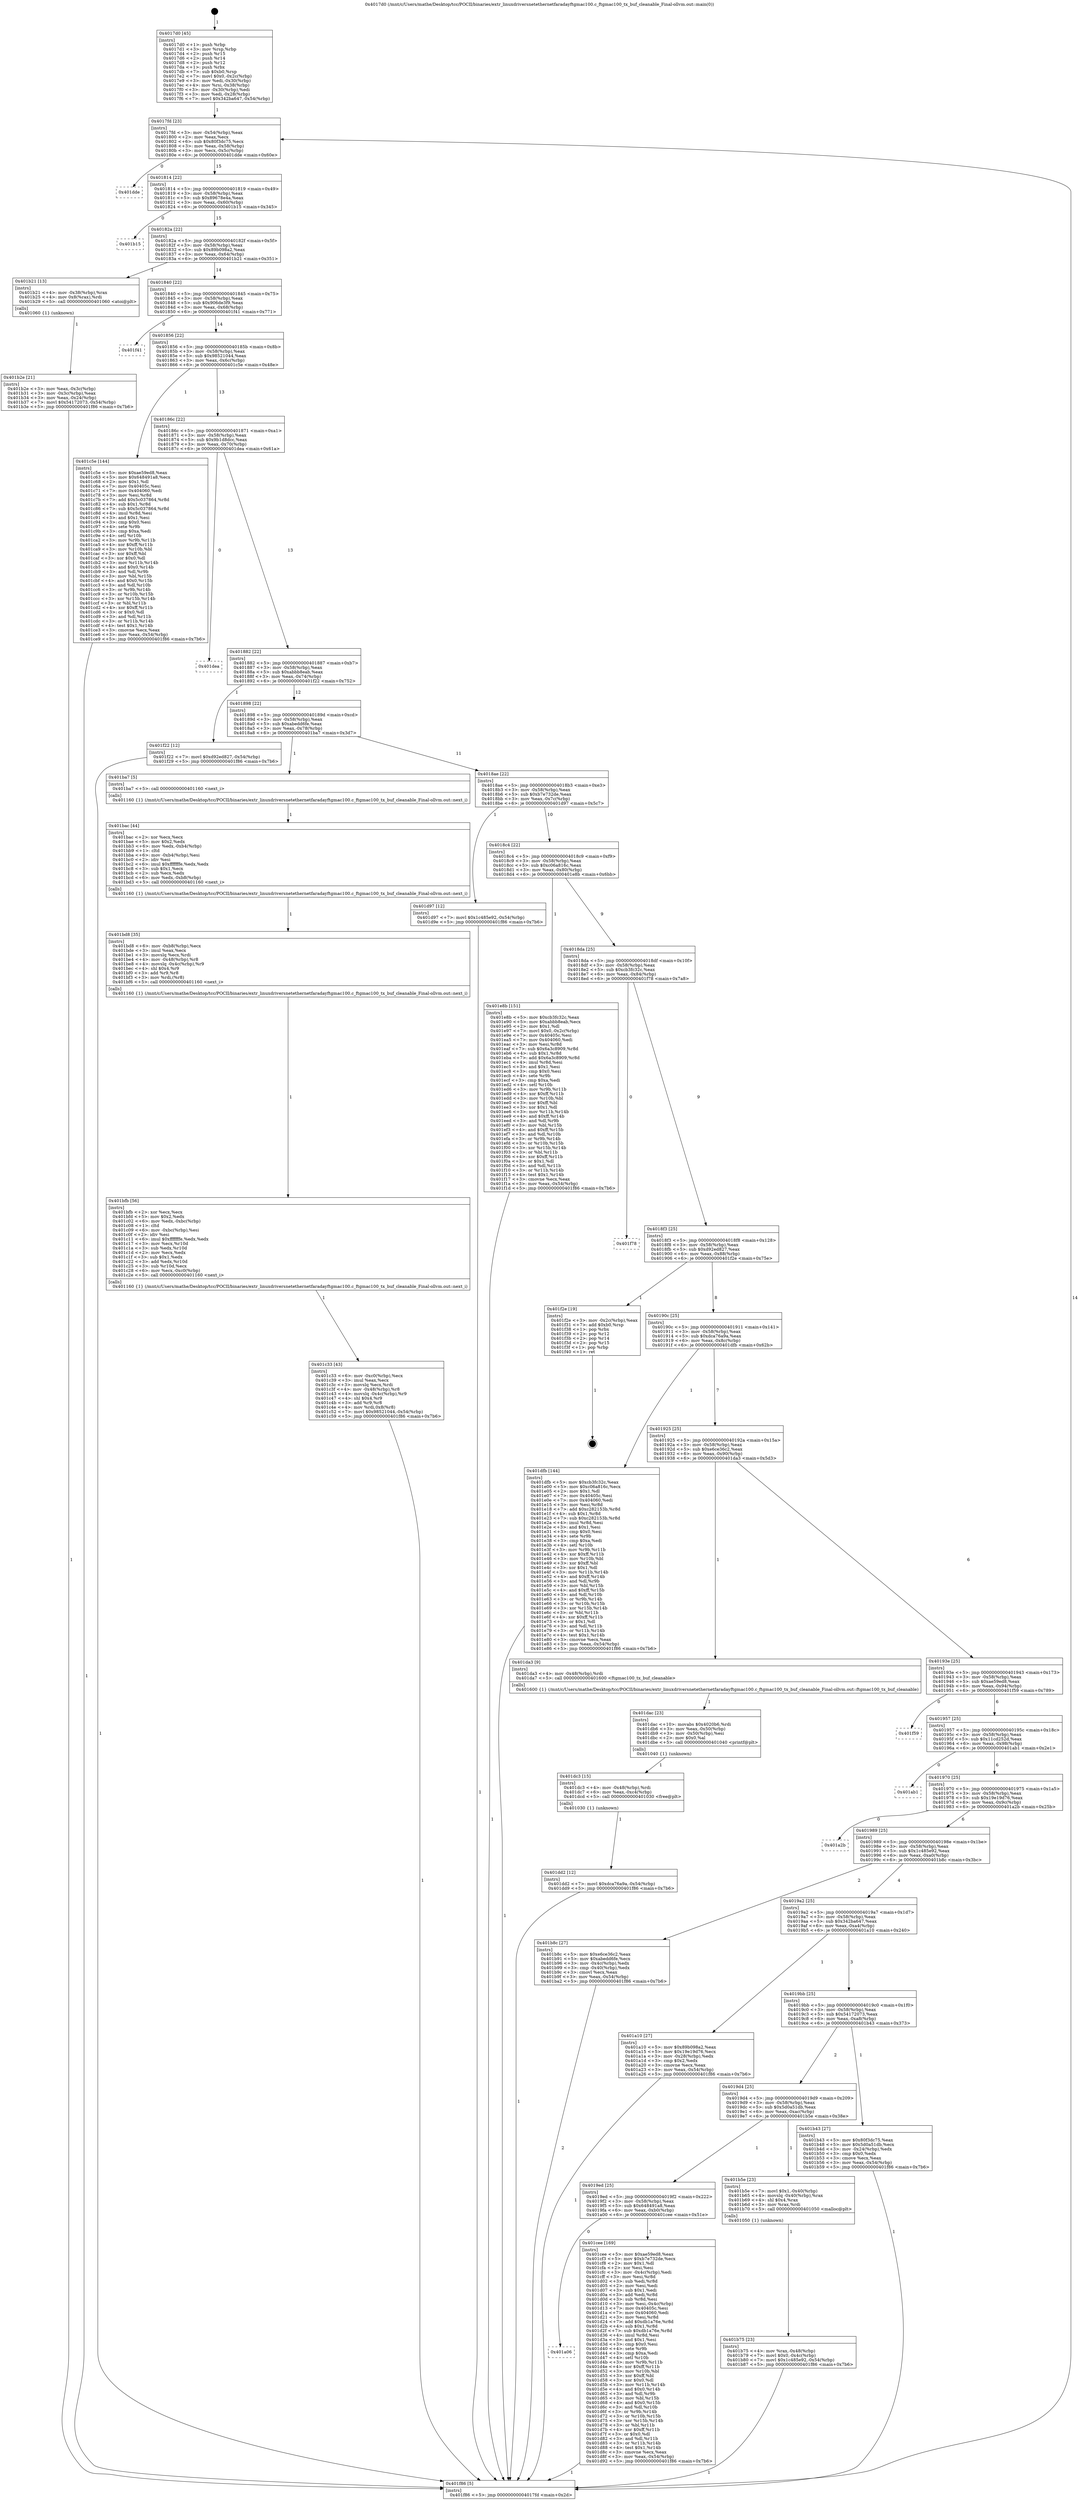 digraph "0x4017d0" {
  label = "0x4017d0 (/mnt/c/Users/mathe/Desktop/tcc/POCII/binaries/extr_linuxdriversnetethernetfaradayftgmac100.c_ftgmac100_tx_buf_cleanable_Final-ollvm.out::main(0))"
  labelloc = "t"
  node[shape=record]

  Entry [label="",width=0.3,height=0.3,shape=circle,fillcolor=black,style=filled]
  "0x4017fd" [label="{
     0x4017fd [23]\l
     | [instrs]\l
     &nbsp;&nbsp;0x4017fd \<+3\>: mov -0x54(%rbp),%eax\l
     &nbsp;&nbsp;0x401800 \<+2\>: mov %eax,%ecx\l
     &nbsp;&nbsp;0x401802 \<+6\>: sub $0x80f3dc75,%ecx\l
     &nbsp;&nbsp;0x401808 \<+3\>: mov %eax,-0x58(%rbp)\l
     &nbsp;&nbsp;0x40180b \<+3\>: mov %ecx,-0x5c(%rbp)\l
     &nbsp;&nbsp;0x40180e \<+6\>: je 0000000000401dde \<main+0x60e\>\l
  }"]
  "0x401dde" [label="{
     0x401dde\l
  }", style=dashed]
  "0x401814" [label="{
     0x401814 [22]\l
     | [instrs]\l
     &nbsp;&nbsp;0x401814 \<+5\>: jmp 0000000000401819 \<main+0x49\>\l
     &nbsp;&nbsp;0x401819 \<+3\>: mov -0x58(%rbp),%eax\l
     &nbsp;&nbsp;0x40181c \<+5\>: sub $0x89678e4a,%eax\l
     &nbsp;&nbsp;0x401821 \<+3\>: mov %eax,-0x60(%rbp)\l
     &nbsp;&nbsp;0x401824 \<+6\>: je 0000000000401b15 \<main+0x345\>\l
  }"]
  Exit [label="",width=0.3,height=0.3,shape=circle,fillcolor=black,style=filled,peripheries=2]
  "0x401b15" [label="{
     0x401b15\l
  }", style=dashed]
  "0x40182a" [label="{
     0x40182a [22]\l
     | [instrs]\l
     &nbsp;&nbsp;0x40182a \<+5\>: jmp 000000000040182f \<main+0x5f\>\l
     &nbsp;&nbsp;0x40182f \<+3\>: mov -0x58(%rbp),%eax\l
     &nbsp;&nbsp;0x401832 \<+5\>: sub $0x89b098a2,%eax\l
     &nbsp;&nbsp;0x401837 \<+3\>: mov %eax,-0x64(%rbp)\l
     &nbsp;&nbsp;0x40183a \<+6\>: je 0000000000401b21 \<main+0x351\>\l
  }"]
  "0x401dd2" [label="{
     0x401dd2 [12]\l
     | [instrs]\l
     &nbsp;&nbsp;0x401dd2 \<+7\>: movl $0xdca76a9a,-0x54(%rbp)\l
     &nbsp;&nbsp;0x401dd9 \<+5\>: jmp 0000000000401f86 \<main+0x7b6\>\l
  }"]
  "0x401b21" [label="{
     0x401b21 [13]\l
     | [instrs]\l
     &nbsp;&nbsp;0x401b21 \<+4\>: mov -0x38(%rbp),%rax\l
     &nbsp;&nbsp;0x401b25 \<+4\>: mov 0x8(%rax),%rdi\l
     &nbsp;&nbsp;0x401b29 \<+5\>: call 0000000000401060 \<atoi@plt\>\l
     | [calls]\l
     &nbsp;&nbsp;0x401060 \{1\} (unknown)\l
  }"]
  "0x401840" [label="{
     0x401840 [22]\l
     | [instrs]\l
     &nbsp;&nbsp;0x401840 \<+5\>: jmp 0000000000401845 \<main+0x75\>\l
     &nbsp;&nbsp;0x401845 \<+3\>: mov -0x58(%rbp),%eax\l
     &nbsp;&nbsp;0x401848 \<+5\>: sub $0x906de3f9,%eax\l
     &nbsp;&nbsp;0x40184d \<+3\>: mov %eax,-0x68(%rbp)\l
     &nbsp;&nbsp;0x401850 \<+6\>: je 0000000000401f41 \<main+0x771\>\l
  }"]
  "0x401dc3" [label="{
     0x401dc3 [15]\l
     | [instrs]\l
     &nbsp;&nbsp;0x401dc3 \<+4\>: mov -0x48(%rbp),%rdi\l
     &nbsp;&nbsp;0x401dc7 \<+6\>: mov %eax,-0xc4(%rbp)\l
     &nbsp;&nbsp;0x401dcd \<+5\>: call 0000000000401030 \<free@plt\>\l
     | [calls]\l
     &nbsp;&nbsp;0x401030 \{1\} (unknown)\l
  }"]
  "0x401f41" [label="{
     0x401f41\l
  }", style=dashed]
  "0x401856" [label="{
     0x401856 [22]\l
     | [instrs]\l
     &nbsp;&nbsp;0x401856 \<+5\>: jmp 000000000040185b \<main+0x8b\>\l
     &nbsp;&nbsp;0x40185b \<+3\>: mov -0x58(%rbp),%eax\l
     &nbsp;&nbsp;0x40185e \<+5\>: sub $0x98521044,%eax\l
     &nbsp;&nbsp;0x401863 \<+3\>: mov %eax,-0x6c(%rbp)\l
     &nbsp;&nbsp;0x401866 \<+6\>: je 0000000000401c5e \<main+0x48e\>\l
  }"]
  "0x401dac" [label="{
     0x401dac [23]\l
     | [instrs]\l
     &nbsp;&nbsp;0x401dac \<+10\>: movabs $0x4020b6,%rdi\l
     &nbsp;&nbsp;0x401db6 \<+3\>: mov %eax,-0x50(%rbp)\l
     &nbsp;&nbsp;0x401db9 \<+3\>: mov -0x50(%rbp),%esi\l
     &nbsp;&nbsp;0x401dbc \<+2\>: mov $0x0,%al\l
     &nbsp;&nbsp;0x401dbe \<+5\>: call 0000000000401040 \<printf@plt\>\l
     | [calls]\l
     &nbsp;&nbsp;0x401040 \{1\} (unknown)\l
  }"]
  "0x401c5e" [label="{
     0x401c5e [144]\l
     | [instrs]\l
     &nbsp;&nbsp;0x401c5e \<+5\>: mov $0xae59ed8,%eax\l
     &nbsp;&nbsp;0x401c63 \<+5\>: mov $0x648491a8,%ecx\l
     &nbsp;&nbsp;0x401c68 \<+2\>: mov $0x1,%dl\l
     &nbsp;&nbsp;0x401c6a \<+7\>: mov 0x40405c,%esi\l
     &nbsp;&nbsp;0x401c71 \<+7\>: mov 0x404060,%edi\l
     &nbsp;&nbsp;0x401c78 \<+3\>: mov %esi,%r8d\l
     &nbsp;&nbsp;0x401c7b \<+7\>: add $0x5c037864,%r8d\l
     &nbsp;&nbsp;0x401c82 \<+4\>: sub $0x1,%r8d\l
     &nbsp;&nbsp;0x401c86 \<+7\>: sub $0x5c037864,%r8d\l
     &nbsp;&nbsp;0x401c8d \<+4\>: imul %r8d,%esi\l
     &nbsp;&nbsp;0x401c91 \<+3\>: and $0x1,%esi\l
     &nbsp;&nbsp;0x401c94 \<+3\>: cmp $0x0,%esi\l
     &nbsp;&nbsp;0x401c97 \<+4\>: sete %r9b\l
     &nbsp;&nbsp;0x401c9b \<+3\>: cmp $0xa,%edi\l
     &nbsp;&nbsp;0x401c9e \<+4\>: setl %r10b\l
     &nbsp;&nbsp;0x401ca2 \<+3\>: mov %r9b,%r11b\l
     &nbsp;&nbsp;0x401ca5 \<+4\>: xor $0xff,%r11b\l
     &nbsp;&nbsp;0x401ca9 \<+3\>: mov %r10b,%bl\l
     &nbsp;&nbsp;0x401cac \<+3\>: xor $0xff,%bl\l
     &nbsp;&nbsp;0x401caf \<+3\>: xor $0x0,%dl\l
     &nbsp;&nbsp;0x401cb2 \<+3\>: mov %r11b,%r14b\l
     &nbsp;&nbsp;0x401cb5 \<+4\>: and $0x0,%r14b\l
     &nbsp;&nbsp;0x401cb9 \<+3\>: and %dl,%r9b\l
     &nbsp;&nbsp;0x401cbc \<+3\>: mov %bl,%r15b\l
     &nbsp;&nbsp;0x401cbf \<+4\>: and $0x0,%r15b\l
     &nbsp;&nbsp;0x401cc3 \<+3\>: and %dl,%r10b\l
     &nbsp;&nbsp;0x401cc6 \<+3\>: or %r9b,%r14b\l
     &nbsp;&nbsp;0x401cc9 \<+3\>: or %r10b,%r15b\l
     &nbsp;&nbsp;0x401ccc \<+3\>: xor %r15b,%r14b\l
     &nbsp;&nbsp;0x401ccf \<+3\>: or %bl,%r11b\l
     &nbsp;&nbsp;0x401cd2 \<+4\>: xor $0xff,%r11b\l
     &nbsp;&nbsp;0x401cd6 \<+3\>: or $0x0,%dl\l
     &nbsp;&nbsp;0x401cd9 \<+3\>: and %dl,%r11b\l
     &nbsp;&nbsp;0x401cdc \<+3\>: or %r11b,%r14b\l
     &nbsp;&nbsp;0x401cdf \<+4\>: test $0x1,%r14b\l
     &nbsp;&nbsp;0x401ce3 \<+3\>: cmovne %ecx,%eax\l
     &nbsp;&nbsp;0x401ce6 \<+3\>: mov %eax,-0x54(%rbp)\l
     &nbsp;&nbsp;0x401ce9 \<+5\>: jmp 0000000000401f86 \<main+0x7b6\>\l
  }"]
  "0x40186c" [label="{
     0x40186c [22]\l
     | [instrs]\l
     &nbsp;&nbsp;0x40186c \<+5\>: jmp 0000000000401871 \<main+0xa1\>\l
     &nbsp;&nbsp;0x401871 \<+3\>: mov -0x58(%rbp),%eax\l
     &nbsp;&nbsp;0x401874 \<+5\>: sub $0x9b1d8dcc,%eax\l
     &nbsp;&nbsp;0x401879 \<+3\>: mov %eax,-0x70(%rbp)\l
     &nbsp;&nbsp;0x40187c \<+6\>: je 0000000000401dea \<main+0x61a\>\l
  }"]
  "0x401a06" [label="{
     0x401a06\l
  }", style=dashed]
  "0x401dea" [label="{
     0x401dea\l
  }", style=dashed]
  "0x401882" [label="{
     0x401882 [22]\l
     | [instrs]\l
     &nbsp;&nbsp;0x401882 \<+5\>: jmp 0000000000401887 \<main+0xb7\>\l
     &nbsp;&nbsp;0x401887 \<+3\>: mov -0x58(%rbp),%eax\l
     &nbsp;&nbsp;0x40188a \<+5\>: sub $0xabbb8eab,%eax\l
     &nbsp;&nbsp;0x40188f \<+3\>: mov %eax,-0x74(%rbp)\l
     &nbsp;&nbsp;0x401892 \<+6\>: je 0000000000401f22 \<main+0x752\>\l
  }"]
  "0x401cee" [label="{
     0x401cee [169]\l
     | [instrs]\l
     &nbsp;&nbsp;0x401cee \<+5\>: mov $0xae59ed8,%eax\l
     &nbsp;&nbsp;0x401cf3 \<+5\>: mov $0xb7e732de,%ecx\l
     &nbsp;&nbsp;0x401cf8 \<+2\>: mov $0x1,%dl\l
     &nbsp;&nbsp;0x401cfa \<+2\>: xor %esi,%esi\l
     &nbsp;&nbsp;0x401cfc \<+3\>: mov -0x4c(%rbp),%edi\l
     &nbsp;&nbsp;0x401cff \<+3\>: mov %esi,%r8d\l
     &nbsp;&nbsp;0x401d02 \<+3\>: sub %edi,%r8d\l
     &nbsp;&nbsp;0x401d05 \<+2\>: mov %esi,%edi\l
     &nbsp;&nbsp;0x401d07 \<+3\>: sub $0x1,%edi\l
     &nbsp;&nbsp;0x401d0a \<+3\>: add %edi,%r8d\l
     &nbsp;&nbsp;0x401d0d \<+3\>: sub %r8d,%esi\l
     &nbsp;&nbsp;0x401d10 \<+3\>: mov %esi,-0x4c(%rbp)\l
     &nbsp;&nbsp;0x401d13 \<+7\>: mov 0x40405c,%esi\l
     &nbsp;&nbsp;0x401d1a \<+7\>: mov 0x404060,%edi\l
     &nbsp;&nbsp;0x401d21 \<+3\>: mov %esi,%r8d\l
     &nbsp;&nbsp;0x401d24 \<+7\>: add $0xdb1a76e,%r8d\l
     &nbsp;&nbsp;0x401d2b \<+4\>: sub $0x1,%r8d\l
     &nbsp;&nbsp;0x401d2f \<+7\>: sub $0xdb1a76e,%r8d\l
     &nbsp;&nbsp;0x401d36 \<+4\>: imul %r8d,%esi\l
     &nbsp;&nbsp;0x401d3a \<+3\>: and $0x1,%esi\l
     &nbsp;&nbsp;0x401d3d \<+3\>: cmp $0x0,%esi\l
     &nbsp;&nbsp;0x401d40 \<+4\>: sete %r9b\l
     &nbsp;&nbsp;0x401d44 \<+3\>: cmp $0xa,%edi\l
     &nbsp;&nbsp;0x401d47 \<+4\>: setl %r10b\l
     &nbsp;&nbsp;0x401d4b \<+3\>: mov %r9b,%r11b\l
     &nbsp;&nbsp;0x401d4e \<+4\>: xor $0xff,%r11b\l
     &nbsp;&nbsp;0x401d52 \<+3\>: mov %r10b,%bl\l
     &nbsp;&nbsp;0x401d55 \<+3\>: xor $0xff,%bl\l
     &nbsp;&nbsp;0x401d58 \<+3\>: xor $0x0,%dl\l
     &nbsp;&nbsp;0x401d5b \<+3\>: mov %r11b,%r14b\l
     &nbsp;&nbsp;0x401d5e \<+4\>: and $0x0,%r14b\l
     &nbsp;&nbsp;0x401d62 \<+3\>: and %dl,%r9b\l
     &nbsp;&nbsp;0x401d65 \<+3\>: mov %bl,%r15b\l
     &nbsp;&nbsp;0x401d68 \<+4\>: and $0x0,%r15b\l
     &nbsp;&nbsp;0x401d6c \<+3\>: and %dl,%r10b\l
     &nbsp;&nbsp;0x401d6f \<+3\>: or %r9b,%r14b\l
     &nbsp;&nbsp;0x401d72 \<+3\>: or %r10b,%r15b\l
     &nbsp;&nbsp;0x401d75 \<+3\>: xor %r15b,%r14b\l
     &nbsp;&nbsp;0x401d78 \<+3\>: or %bl,%r11b\l
     &nbsp;&nbsp;0x401d7b \<+4\>: xor $0xff,%r11b\l
     &nbsp;&nbsp;0x401d7f \<+3\>: or $0x0,%dl\l
     &nbsp;&nbsp;0x401d82 \<+3\>: and %dl,%r11b\l
     &nbsp;&nbsp;0x401d85 \<+3\>: or %r11b,%r14b\l
     &nbsp;&nbsp;0x401d88 \<+4\>: test $0x1,%r14b\l
     &nbsp;&nbsp;0x401d8c \<+3\>: cmovne %ecx,%eax\l
     &nbsp;&nbsp;0x401d8f \<+3\>: mov %eax,-0x54(%rbp)\l
     &nbsp;&nbsp;0x401d92 \<+5\>: jmp 0000000000401f86 \<main+0x7b6\>\l
  }"]
  "0x401f22" [label="{
     0x401f22 [12]\l
     | [instrs]\l
     &nbsp;&nbsp;0x401f22 \<+7\>: movl $0xd92ed827,-0x54(%rbp)\l
     &nbsp;&nbsp;0x401f29 \<+5\>: jmp 0000000000401f86 \<main+0x7b6\>\l
  }"]
  "0x401898" [label="{
     0x401898 [22]\l
     | [instrs]\l
     &nbsp;&nbsp;0x401898 \<+5\>: jmp 000000000040189d \<main+0xcd\>\l
     &nbsp;&nbsp;0x40189d \<+3\>: mov -0x58(%rbp),%eax\l
     &nbsp;&nbsp;0x4018a0 \<+5\>: sub $0xabedd6fe,%eax\l
     &nbsp;&nbsp;0x4018a5 \<+3\>: mov %eax,-0x78(%rbp)\l
     &nbsp;&nbsp;0x4018a8 \<+6\>: je 0000000000401ba7 \<main+0x3d7\>\l
  }"]
  "0x401c33" [label="{
     0x401c33 [43]\l
     | [instrs]\l
     &nbsp;&nbsp;0x401c33 \<+6\>: mov -0xc0(%rbp),%ecx\l
     &nbsp;&nbsp;0x401c39 \<+3\>: imul %eax,%ecx\l
     &nbsp;&nbsp;0x401c3c \<+3\>: movslq %ecx,%rdi\l
     &nbsp;&nbsp;0x401c3f \<+4\>: mov -0x48(%rbp),%r8\l
     &nbsp;&nbsp;0x401c43 \<+4\>: movslq -0x4c(%rbp),%r9\l
     &nbsp;&nbsp;0x401c47 \<+4\>: shl $0x4,%r9\l
     &nbsp;&nbsp;0x401c4b \<+3\>: add %r9,%r8\l
     &nbsp;&nbsp;0x401c4e \<+4\>: mov %rdi,0x8(%r8)\l
     &nbsp;&nbsp;0x401c52 \<+7\>: movl $0x98521044,-0x54(%rbp)\l
     &nbsp;&nbsp;0x401c59 \<+5\>: jmp 0000000000401f86 \<main+0x7b6\>\l
  }"]
  "0x401ba7" [label="{
     0x401ba7 [5]\l
     | [instrs]\l
     &nbsp;&nbsp;0x401ba7 \<+5\>: call 0000000000401160 \<next_i\>\l
     | [calls]\l
     &nbsp;&nbsp;0x401160 \{1\} (/mnt/c/Users/mathe/Desktop/tcc/POCII/binaries/extr_linuxdriversnetethernetfaradayftgmac100.c_ftgmac100_tx_buf_cleanable_Final-ollvm.out::next_i)\l
  }"]
  "0x4018ae" [label="{
     0x4018ae [22]\l
     | [instrs]\l
     &nbsp;&nbsp;0x4018ae \<+5\>: jmp 00000000004018b3 \<main+0xe3\>\l
     &nbsp;&nbsp;0x4018b3 \<+3\>: mov -0x58(%rbp),%eax\l
     &nbsp;&nbsp;0x4018b6 \<+5\>: sub $0xb7e732de,%eax\l
     &nbsp;&nbsp;0x4018bb \<+3\>: mov %eax,-0x7c(%rbp)\l
     &nbsp;&nbsp;0x4018be \<+6\>: je 0000000000401d97 \<main+0x5c7\>\l
  }"]
  "0x401bfb" [label="{
     0x401bfb [56]\l
     | [instrs]\l
     &nbsp;&nbsp;0x401bfb \<+2\>: xor %ecx,%ecx\l
     &nbsp;&nbsp;0x401bfd \<+5\>: mov $0x2,%edx\l
     &nbsp;&nbsp;0x401c02 \<+6\>: mov %edx,-0xbc(%rbp)\l
     &nbsp;&nbsp;0x401c08 \<+1\>: cltd\l
     &nbsp;&nbsp;0x401c09 \<+6\>: mov -0xbc(%rbp),%esi\l
     &nbsp;&nbsp;0x401c0f \<+2\>: idiv %esi\l
     &nbsp;&nbsp;0x401c11 \<+6\>: imul $0xfffffffe,%edx,%edx\l
     &nbsp;&nbsp;0x401c17 \<+3\>: mov %ecx,%r10d\l
     &nbsp;&nbsp;0x401c1a \<+3\>: sub %edx,%r10d\l
     &nbsp;&nbsp;0x401c1d \<+2\>: mov %ecx,%edx\l
     &nbsp;&nbsp;0x401c1f \<+3\>: sub $0x1,%edx\l
     &nbsp;&nbsp;0x401c22 \<+3\>: add %edx,%r10d\l
     &nbsp;&nbsp;0x401c25 \<+3\>: sub %r10d,%ecx\l
     &nbsp;&nbsp;0x401c28 \<+6\>: mov %ecx,-0xc0(%rbp)\l
     &nbsp;&nbsp;0x401c2e \<+5\>: call 0000000000401160 \<next_i\>\l
     | [calls]\l
     &nbsp;&nbsp;0x401160 \{1\} (/mnt/c/Users/mathe/Desktop/tcc/POCII/binaries/extr_linuxdriversnetethernetfaradayftgmac100.c_ftgmac100_tx_buf_cleanable_Final-ollvm.out::next_i)\l
  }"]
  "0x401d97" [label="{
     0x401d97 [12]\l
     | [instrs]\l
     &nbsp;&nbsp;0x401d97 \<+7\>: movl $0x1c485e92,-0x54(%rbp)\l
     &nbsp;&nbsp;0x401d9e \<+5\>: jmp 0000000000401f86 \<main+0x7b6\>\l
  }"]
  "0x4018c4" [label="{
     0x4018c4 [22]\l
     | [instrs]\l
     &nbsp;&nbsp;0x4018c4 \<+5\>: jmp 00000000004018c9 \<main+0xf9\>\l
     &nbsp;&nbsp;0x4018c9 \<+3\>: mov -0x58(%rbp),%eax\l
     &nbsp;&nbsp;0x4018cc \<+5\>: sub $0xc06a816c,%eax\l
     &nbsp;&nbsp;0x4018d1 \<+3\>: mov %eax,-0x80(%rbp)\l
     &nbsp;&nbsp;0x4018d4 \<+6\>: je 0000000000401e8b \<main+0x6bb\>\l
  }"]
  "0x401bd8" [label="{
     0x401bd8 [35]\l
     | [instrs]\l
     &nbsp;&nbsp;0x401bd8 \<+6\>: mov -0xb8(%rbp),%ecx\l
     &nbsp;&nbsp;0x401bde \<+3\>: imul %eax,%ecx\l
     &nbsp;&nbsp;0x401be1 \<+3\>: movslq %ecx,%rdi\l
     &nbsp;&nbsp;0x401be4 \<+4\>: mov -0x48(%rbp),%r8\l
     &nbsp;&nbsp;0x401be8 \<+4\>: movslq -0x4c(%rbp),%r9\l
     &nbsp;&nbsp;0x401bec \<+4\>: shl $0x4,%r9\l
     &nbsp;&nbsp;0x401bf0 \<+3\>: add %r9,%r8\l
     &nbsp;&nbsp;0x401bf3 \<+3\>: mov %rdi,(%r8)\l
     &nbsp;&nbsp;0x401bf6 \<+5\>: call 0000000000401160 \<next_i\>\l
     | [calls]\l
     &nbsp;&nbsp;0x401160 \{1\} (/mnt/c/Users/mathe/Desktop/tcc/POCII/binaries/extr_linuxdriversnetethernetfaradayftgmac100.c_ftgmac100_tx_buf_cleanable_Final-ollvm.out::next_i)\l
  }"]
  "0x401e8b" [label="{
     0x401e8b [151]\l
     | [instrs]\l
     &nbsp;&nbsp;0x401e8b \<+5\>: mov $0xcb3fc32c,%eax\l
     &nbsp;&nbsp;0x401e90 \<+5\>: mov $0xabbb8eab,%ecx\l
     &nbsp;&nbsp;0x401e95 \<+2\>: mov $0x1,%dl\l
     &nbsp;&nbsp;0x401e97 \<+7\>: movl $0x0,-0x2c(%rbp)\l
     &nbsp;&nbsp;0x401e9e \<+7\>: mov 0x40405c,%esi\l
     &nbsp;&nbsp;0x401ea5 \<+7\>: mov 0x404060,%edi\l
     &nbsp;&nbsp;0x401eac \<+3\>: mov %esi,%r8d\l
     &nbsp;&nbsp;0x401eaf \<+7\>: sub $0x6a3c8909,%r8d\l
     &nbsp;&nbsp;0x401eb6 \<+4\>: sub $0x1,%r8d\l
     &nbsp;&nbsp;0x401eba \<+7\>: add $0x6a3c8909,%r8d\l
     &nbsp;&nbsp;0x401ec1 \<+4\>: imul %r8d,%esi\l
     &nbsp;&nbsp;0x401ec5 \<+3\>: and $0x1,%esi\l
     &nbsp;&nbsp;0x401ec8 \<+3\>: cmp $0x0,%esi\l
     &nbsp;&nbsp;0x401ecb \<+4\>: sete %r9b\l
     &nbsp;&nbsp;0x401ecf \<+3\>: cmp $0xa,%edi\l
     &nbsp;&nbsp;0x401ed2 \<+4\>: setl %r10b\l
     &nbsp;&nbsp;0x401ed6 \<+3\>: mov %r9b,%r11b\l
     &nbsp;&nbsp;0x401ed9 \<+4\>: xor $0xff,%r11b\l
     &nbsp;&nbsp;0x401edd \<+3\>: mov %r10b,%bl\l
     &nbsp;&nbsp;0x401ee0 \<+3\>: xor $0xff,%bl\l
     &nbsp;&nbsp;0x401ee3 \<+3\>: xor $0x1,%dl\l
     &nbsp;&nbsp;0x401ee6 \<+3\>: mov %r11b,%r14b\l
     &nbsp;&nbsp;0x401ee9 \<+4\>: and $0xff,%r14b\l
     &nbsp;&nbsp;0x401eed \<+3\>: and %dl,%r9b\l
     &nbsp;&nbsp;0x401ef0 \<+3\>: mov %bl,%r15b\l
     &nbsp;&nbsp;0x401ef3 \<+4\>: and $0xff,%r15b\l
     &nbsp;&nbsp;0x401ef7 \<+3\>: and %dl,%r10b\l
     &nbsp;&nbsp;0x401efa \<+3\>: or %r9b,%r14b\l
     &nbsp;&nbsp;0x401efd \<+3\>: or %r10b,%r15b\l
     &nbsp;&nbsp;0x401f00 \<+3\>: xor %r15b,%r14b\l
     &nbsp;&nbsp;0x401f03 \<+3\>: or %bl,%r11b\l
     &nbsp;&nbsp;0x401f06 \<+4\>: xor $0xff,%r11b\l
     &nbsp;&nbsp;0x401f0a \<+3\>: or $0x1,%dl\l
     &nbsp;&nbsp;0x401f0d \<+3\>: and %dl,%r11b\l
     &nbsp;&nbsp;0x401f10 \<+3\>: or %r11b,%r14b\l
     &nbsp;&nbsp;0x401f13 \<+4\>: test $0x1,%r14b\l
     &nbsp;&nbsp;0x401f17 \<+3\>: cmovne %ecx,%eax\l
     &nbsp;&nbsp;0x401f1a \<+3\>: mov %eax,-0x54(%rbp)\l
     &nbsp;&nbsp;0x401f1d \<+5\>: jmp 0000000000401f86 \<main+0x7b6\>\l
  }"]
  "0x4018da" [label="{
     0x4018da [25]\l
     | [instrs]\l
     &nbsp;&nbsp;0x4018da \<+5\>: jmp 00000000004018df \<main+0x10f\>\l
     &nbsp;&nbsp;0x4018df \<+3\>: mov -0x58(%rbp),%eax\l
     &nbsp;&nbsp;0x4018e2 \<+5\>: sub $0xcb3fc32c,%eax\l
     &nbsp;&nbsp;0x4018e7 \<+6\>: mov %eax,-0x84(%rbp)\l
     &nbsp;&nbsp;0x4018ed \<+6\>: je 0000000000401f78 \<main+0x7a8\>\l
  }"]
  "0x401bac" [label="{
     0x401bac [44]\l
     | [instrs]\l
     &nbsp;&nbsp;0x401bac \<+2\>: xor %ecx,%ecx\l
     &nbsp;&nbsp;0x401bae \<+5\>: mov $0x2,%edx\l
     &nbsp;&nbsp;0x401bb3 \<+6\>: mov %edx,-0xb4(%rbp)\l
     &nbsp;&nbsp;0x401bb9 \<+1\>: cltd\l
     &nbsp;&nbsp;0x401bba \<+6\>: mov -0xb4(%rbp),%esi\l
     &nbsp;&nbsp;0x401bc0 \<+2\>: idiv %esi\l
     &nbsp;&nbsp;0x401bc2 \<+6\>: imul $0xfffffffe,%edx,%edx\l
     &nbsp;&nbsp;0x401bc8 \<+3\>: sub $0x1,%ecx\l
     &nbsp;&nbsp;0x401bcb \<+2\>: sub %ecx,%edx\l
     &nbsp;&nbsp;0x401bcd \<+6\>: mov %edx,-0xb8(%rbp)\l
     &nbsp;&nbsp;0x401bd3 \<+5\>: call 0000000000401160 \<next_i\>\l
     | [calls]\l
     &nbsp;&nbsp;0x401160 \{1\} (/mnt/c/Users/mathe/Desktop/tcc/POCII/binaries/extr_linuxdriversnetethernetfaradayftgmac100.c_ftgmac100_tx_buf_cleanable_Final-ollvm.out::next_i)\l
  }"]
  "0x401f78" [label="{
     0x401f78\l
  }", style=dashed]
  "0x4018f3" [label="{
     0x4018f3 [25]\l
     | [instrs]\l
     &nbsp;&nbsp;0x4018f3 \<+5\>: jmp 00000000004018f8 \<main+0x128\>\l
     &nbsp;&nbsp;0x4018f8 \<+3\>: mov -0x58(%rbp),%eax\l
     &nbsp;&nbsp;0x4018fb \<+5\>: sub $0xd92ed827,%eax\l
     &nbsp;&nbsp;0x401900 \<+6\>: mov %eax,-0x88(%rbp)\l
     &nbsp;&nbsp;0x401906 \<+6\>: je 0000000000401f2e \<main+0x75e\>\l
  }"]
  "0x401b75" [label="{
     0x401b75 [23]\l
     | [instrs]\l
     &nbsp;&nbsp;0x401b75 \<+4\>: mov %rax,-0x48(%rbp)\l
     &nbsp;&nbsp;0x401b79 \<+7\>: movl $0x0,-0x4c(%rbp)\l
     &nbsp;&nbsp;0x401b80 \<+7\>: movl $0x1c485e92,-0x54(%rbp)\l
     &nbsp;&nbsp;0x401b87 \<+5\>: jmp 0000000000401f86 \<main+0x7b6\>\l
  }"]
  "0x401f2e" [label="{
     0x401f2e [19]\l
     | [instrs]\l
     &nbsp;&nbsp;0x401f2e \<+3\>: mov -0x2c(%rbp),%eax\l
     &nbsp;&nbsp;0x401f31 \<+7\>: add $0xb0,%rsp\l
     &nbsp;&nbsp;0x401f38 \<+1\>: pop %rbx\l
     &nbsp;&nbsp;0x401f39 \<+2\>: pop %r12\l
     &nbsp;&nbsp;0x401f3b \<+2\>: pop %r14\l
     &nbsp;&nbsp;0x401f3d \<+2\>: pop %r15\l
     &nbsp;&nbsp;0x401f3f \<+1\>: pop %rbp\l
     &nbsp;&nbsp;0x401f40 \<+1\>: ret\l
  }"]
  "0x40190c" [label="{
     0x40190c [25]\l
     | [instrs]\l
     &nbsp;&nbsp;0x40190c \<+5\>: jmp 0000000000401911 \<main+0x141\>\l
     &nbsp;&nbsp;0x401911 \<+3\>: mov -0x58(%rbp),%eax\l
     &nbsp;&nbsp;0x401914 \<+5\>: sub $0xdca76a9a,%eax\l
     &nbsp;&nbsp;0x401919 \<+6\>: mov %eax,-0x8c(%rbp)\l
     &nbsp;&nbsp;0x40191f \<+6\>: je 0000000000401dfb \<main+0x62b\>\l
  }"]
  "0x4019ed" [label="{
     0x4019ed [25]\l
     | [instrs]\l
     &nbsp;&nbsp;0x4019ed \<+5\>: jmp 00000000004019f2 \<main+0x222\>\l
     &nbsp;&nbsp;0x4019f2 \<+3\>: mov -0x58(%rbp),%eax\l
     &nbsp;&nbsp;0x4019f5 \<+5\>: sub $0x648491a8,%eax\l
     &nbsp;&nbsp;0x4019fa \<+6\>: mov %eax,-0xb0(%rbp)\l
     &nbsp;&nbsp;0x401a00 \<+6\>: je 0000000000401cee \<main+0x51e\>\l
  }"]
  "0x401dfb" [label="{
     0x401dfb [144]\l
     | [instrs]\l
     &nbsp;&nbsp;0x401dfb \<+5\>: mov $0xcb3fc32c,%eax\l
     &nbsp;&nbsp;0x401e00 \<+5\>: mov $0xc06a816c,%ecx\l
     &nbsp;&nbsp;0x401e05 \<+2\>: mov $0x1,%dl\l
     &nbsp;&nbsp;0x401e07 \<+7\>: mov 0x40405c,%esi\l
     &nbsp;&nbsp;0x401e0e \<+7\>: mov 0x404060,%edi\l
     &nbsp;&nbsp;0x401e15 \<+3\>: mov %esi,%r8d\l
     &nbsp;&nbsp;0x401e18 \<+7\>: add $0xc282153b,%r8d\l
     &nbsp;&nbsp;0x401e1f \<+4\>: sub $0x1,%r8d\l
     &nbsp;&nbsp;0x401e23 \<+7\>: sub $0xc282153b,%r8d\l
     &nbsp;&nbsp;0x401e2a \<+4\>: imul %r8d,%esi\l
     &nbsp;&nbsp;0x401e2e \<+3\>: and $0x1,%esi\l
     &nbsp;&nbsp;0x401e31 \<+3\>: cmp $0x0,%esi\l
     &nbsp;&nbsp;0x401e34 \<+4\>: sete %r9b\l
     &nbsp;&nbsp;0x401e38 \<+3\>: cmp $0xa,%edi\l
     &nbsp;&nbsp;0x401e3b \<+4\>: setl %r10b\l
     &nbsp;&nbsp;0x401e3f \<+3\>: mov %r9b,%r11b\l
     &nbsp;&nbsp;0x401e42 \<+4\>: xor $0xff,%r11b\l
     &nbsp;&nbsp;0x401e46 \<+3\>: mov %r10b,%bl\l
     &nbsp;&nbsp;0x401e49 \<+3\>: xor $0xff,%bl\l
     &nbsp;&nbsp;0x401e4c \<+3\>: xor $0x1,%dl\l
     &nbsp;&nbsp;0x401e4f \<+3\>: mov %r11b,%r14b\l
     &nbsp;&nbsp;0x401e52 \<+4\>: and $0xff,%r14b\l
     &nbsp;&nbsp;0x401e56 \<+3\>: and %dl,%r9b\l
     &nbsp;&nbsp;0x401e59 \<+3\>: mov %bl,%r15b\l
     &nbsp;&nbsp;0x401e5c \<+4\>: and $0xff,%r15b\l
     &nbsp;&nbsp;0x401e60 \<+3\>: and %dl,%r10b\l
     &nbsp;&nbsp;0x401e63 \<+3\>: or %r9b,%r14b\l
     &nbsp;&nbsp;0x401e66 \<+3\>: or %r10b,%r15b\l
     &nbsp;&nbsp;0x401e69 \<+3\>: xor %r15b,%r14b\l
     &nbsp;&nbsp;0x401e6c \<+3\>: or %bl,%r11b\l
     &nbsp;&nbsp;0x401e6f \<+4\>: xor $0xff,%r11b\l
     &nbsp;&nbsp;0x401e73 \<+3\>: or $0x1,%dl\l
     &nbsp;&nbsp;0x401e76 \<+3\>: and %dl,%r11b\l
     &nbsp;&nbsp;0x401e79 \<+3\>: or %r11b,%r14b\l
     &nbsp;&nbsp;0x401e7c \<+4\>: test $0x1,%r14b\l
     &nbsp;&nbsp;0x401e80 \<+3\>: cmovne %ecx,%eax\l
     &nbsp;&nbsp;0x401e83 \<+3\>: mov %eax,-0x54(%rbp)\l
     &nbsp;&nbsp;0x401e86 \<+5\>: jmp 0000000000401f86 \<main+0x7b6\>\l
  }"]
  "0x401925" [label="{
     0x401925 [25]\l
     | [instrs]\l
     &nbsp;&nbsp;0x401925 \<+5\>: jmp 000000000040192a \<main+0x15a\>\l
     &nbsp;&nbsp;0x40192a \<+3\>: mov -0x58(%rbp),%eax\l
     &nbsp;&nbsp;0x40192d \<+5\>: sub $0xe6ce36c2,%eax\l
     &nbsp;&nbsp;0x401932 \<+6\>: mov %eax,-0x90(%rbp)\l
     &nbsp;&nbsp;0x401938 \<+6\>: je 0000000000401da3 \<main+0x5d3\>\l
  }"]
  "0x401b5e" [label="{
     0x401b5e [23]\l
     | [instrs]\l
     &nbsp;&nbsp;0x401b5e \<+7\>: movl $0x1,-0x40(%rbp)\l
     &nbsp;&nbsp;0x401b65 \<+4\>: movslq -0x40(%rbp),%rax\l
     &nbsp;&nbsp;0x401b69 \<+4\>: shl $0x4,%rax\l
     &nbsp;&nbsp;0x401b6d \<+3\>: mov %rax,%rdi\l
     &nbsp;&nbsp;0x401b70 \<+5\>: call 0000000000401050 \<malloc@plt\>\l
     | [calls]\l
     &nbsp;&nbsp;0x401050 \{1\} (unknown)\l
  }"]
  "0x401da3" [label="{
     0x401da3 [9]\l
     | [instrs]\l
     &nbsp;&nbsp;0x401da3 \<+4\>: mov -0x48(%rbp),%rdi\l
     &nbsp;&nbsp;0x401da7 \<+5\>: call 0000000000401600 \<ftgmac100_tx_buf_cleanable\>\l
     | [calls]\l
     &nbsp;&nbsp;0x401600 \{1\} (/mnt/c/Users/mathe/Desktop/tcc/POCII/binaries/extr_linuxdriversnetethernetfaradayftgmac100.c_ftgmac100_tx_buf_cleanable_Final-ollvm.out::ftgmac100_tx_buf_cleanable)\l
  }"]
  "0x40193e" [label="{
     0x40193e [25]\l
     | [instrs]\l
     &nbsp;&nbsp;0x40193e \<+5\>: jmp 0000000000401943 \<main+0x173\>\l
     &nbsp;&nbsp;0x401943 \<+3\>: mov -0x58(%rbp),%eax\l
     &nbsp;&nbsp;0x401946 \<+5\>: sub $0xae59ed8,%eax\l
     &nbsp;&nbsp;0x40194b \<+6\>: mov %eax,-0x94(%rbp)\l
     &nbsp;&nbsp;0x401951 \<+6\>: je 0000000000401f59 \<main+0x789\>\l
  }"]
  "0x4019d4" [label="{
     0x4019d4 [25]\l
     | [instrs]\l
     &nbsp;&nbsp;0x4019d4 \<+5\>: jmp 00000000004019d9 \<main+0x209\>\l
     &nbsp;&nbsp;0x4019d9 \<+3\>: mov -0x58(%rbp),%eax\l
     &nbsp;&nbsp;0x4019dc \<+5\>: sub $0x5d0a51db,%eax\l
     &nbsp;&nbsp;0x4019e1 \<+6\>: mov %eax,-0xac(%rbp)\l
     &nbsp;&nbsp;0x4019e7 \<+6\>: je 0000000000401b5e \<main+0x38e\>\l
  }"]
  "0x401f59" [label="{
     0x401f59\l
  }", style=dashed]
  "0x401957" [label="{
     0x401957 [25]\l
     | [instrs]\l
     &nbsp;&nbsp;0x401957 \<+5\>: jmp 000000000040195c \<main+0x18c\>\l
     &nbsp;&nbsp;0x40195c \<+3\>: mov -0x58(%rbp),%eax\l
     &nbsp;&nbsp;0x40195f \<+5\>: sub $0x11cd252d,%eax\l
     &nbsp;&nbsp;0x401964 \<+6\>: mov %eax,-0x98(%rbp)\l
     &nbsp;&nbsp;0x40196a \<+6\>: je 0000000000401ab1 \<main+0x2e1\>\l
  }"]
  "0x401b43" [label="{
     0x401b43 [27]\l
     | [instrs]\l
     &nbsp;&nbsp;0x401b43 \<+5\>: mov $0x80f3dc75,%eax\l
     &nbsp;&nbsp;0x401b48 \<+5\>: mov $0x5d0a51db,%ecx\l
     &nbsp;&nbsp;0x401b4d \<+3\>: mov -0x24(%rbp),%edx\l
     &nbsp;&nbsp;0x401b50 \<+3\>: cmp $0x0,%edx\l
     &nbsp;&nbsp;0x401b53 \<+3\>: cmove %ecx,%eax\l
     &nbsp;&nbsp;0x401b56 \<+3\>: mov %eax,-0x54(%rbp)\l
     &nbsp;&nbsp;0x401b59 \<+5\>: jmp 0000000000401f86 \<main+0x7b6\>\l
  }"]
  "0x401ab1" [label="{
     0x401ab1\l
  }", style=dashed]
  "0x401970" [label="{
     0x401970 [25]\l
     | [instrs]\l
     &nbsp;&nbsp;0x401970 \<+5\>: jmp 0000000000401975 \<main+0x1a5\>\l
     &nbsp;&nbsp;0x401975 \<+3\>: mov -0x58(%rbp),%eax\l
     &nbsp;&nbsp;0x401978 \<+5\>: sub $0x19e19d76,%eax\l
     &nbsp;&nbsp;0x40197d \<+6\>: mov %eax,-0x9c(%rbp)\l
     &nbsp;&nbsp;0x401983 \<+6\>: je 0000000000401a2b \<main+0x25b\>\l
  }"]
  "0x401b2e" [label="{
     0x401b2e [21]\l
     | [instrs]\l
     &nbsp;&nbsp;0x401b2e \<+3\>: mov %eax,-0x3c(%rbp)\l
     &nbsp;&nbsp;0x401b31 \<+3\>: mov -0x3c(%rbp),%eax\l
     &nbsp;&nbsp;0x401b34 \<+3\>: mov %eax,-0x24(%rbp)\l
     &nbsp;&nbsp;0x401b37 \<+7\>: movl $0x54172073,-0x54(%rbp)\l
     &nbsp;&nbsp;0x401b3e \<+5\>: jmp 0000000000401f86 \<main+0x7b6\>\l
  }"]
  "0x401a2b" [label="{
     0x401a2b\l
  }", style=dashed]
  "0x401989" [label="{
     0x401989 [25]\l
     | [instrs]\l
     &nbsp;&nbsp;0x401989 \<+5\>: jmp 000000000040198e \<main+0x1be\>\l
     &nbsp;&nbsp;0x40198e \<+3\>: mov -0x58(%rbp),%eax\l
     &nbsp;&nbsp;0x401991 \<+5\>: sub $0x1c485e92,%eax\l
     &nbsp;&nbsp;0x401996 \<+6\>: mov %eax,-0xa0(%rbp)\l
     &nbsp;&nbsp;0x40199c \<+6\>: je 0000000000401b8c \<main+0x3bc\>\l
  }"]
  "0x4017d0" [label="{
     0x4017d0 [45]\l
     | [instrs]\l
     &nbsp;&nbsp;0x4017d0 \<+1\>: push %rbp\l
     &nbsp;&nbsp;0x4017d1 \<+3\>: mov %rsp,%rbp\l
     &nbsp;&nbsp;0x4017d4 \<+2\>: push %r15\l
     &nbsp;&nbsp;0x4017d6 \<+2\>: push %r14\l
     &nbsp;&nbsp;0x4017d8 \<+2\>: push %r12\l
     &nbsp;&nbsp;0x4017da \<+1\>: push %rbx\l
     &nbsp;&nbsp;0x4017db \<+7\>: sub $0xb0,%rsp\l
     &nbsp;&nbsp;0x4017e2 \<+7\>: movl $0x0,-0x2c(%rbp)\l
     &nbsp;&nbsp;0x4017e9 \<+3\>: mov %edi,-0x30(%rbp)\l
     &nbsp;&nbsp;0x4017ec \<+4\>: mov %rsi,-0x38(%rbp)\l
     &nbsp;&nbsp;0x4017f0 \<+3\>: mov -0x30(%rbp),%edi\l
     &nbsp;&nbsp;0x4017f3 \<+3\>: mov %edi,-0x28(%rbp)\l
     &nbsp;&nbsp;0x4017f6 \<+7\>: movl $0x342ba647,-0x54(%rbp)\l
  }"]
  "0x401b8c" [label="{
     0x401b8c [27]\l
     | [instrs]\l
     &nbsp;&nbsp;0x401b8c \<+5\>: mov $0xe6ce36c2,%eax\l
     &nbsp;&nbsp;0x401b91 \<+5\>: mov $0xabedd6fe,%ecx\l
     &nbsp;&nbsp;0x401b96 \<+3\>: mov -0x4c(%rbp),%edx\l
     &nbsp;&nbsp;0x401b99 \<+3\>: cmp -0x40(%rbp),%edx\l
     &nbsp;&nbsp;0x401b9c \<+3\>: cmovl %ecx,%eax\l
     &nbsp;&nbsp;0x401b9f \<+3\>: mov %eax,-0x54(%rbp)\l
     &nbsp;&nbsp;0x401ba2 \<+5\>: jmp 0000000000401f86 \<main+0x7b6\>\l
  }"]
  "0x4019a2" [label="{
     0x4019a2 [25]\l
     | [instrs]\l
     &nbsp;&nbsp;0x4019a2 \<+5\>: jmp 00000000004019a7 \<main+0x1d7\>\l
     &nbsp;&nbsp;0x4019a7 \<+3\>: mov -0x58(%rbp),%eax\l
     &nbsp;&nbsp;0x4019aa \<+5\>: sub $0x342ba647,%eax\l
     &nbsp;&nbsp;0x4019af \<+6\>: mov %eax,-0xa4(%rbp)\l
     &nbsp;&nbsp;0x4019b5 \<+6\>: je 0000000000401a10 \<main+0x240\>\l
  }"]
  "0x401f86" [label="{
     0x401f86 [5]\l
     | [instrs]\l
     &nbsp;&nbsp;0x401f86 \<+5\>: jmp 00000000004017fd \<main+0x2d\>\l
  }"]
  "0x401a10" [label="{
     0x401a10 [27]\l
     | [instrs]\l
     &nbsp;&nbsp;0x401a10 \<+5\>: mov $0x89b098a2,%eax\l
     &nbsp;&nbsp;0x401a15 \<+5\>: mov $0x19e19d76,%ecx\l
     &nbsp;&nbsp;0x401a1a \<+3\>: mov -0x28(%rbp),%edx\l
     &nbsp;&nbsp;0x401a1d \<+3\>: cmp $0x2,%edx\l
     &nbsp;&nbsp;0x401a20 \<+3\>: cmovne %ecx,%eax\l
     &nbsp;&nbsp;0x401a23 \<+3\>: mov %eax,-0x54(%rbp)\l
     &nbsp;&nbsp;0x401a26 \<+5\>: jmp 0000000000401f86 \<main+0x7b6\>\l
  }"]
  "0x4019bb" [label="{
     0x4019bb [25]\l
     | [instrs]\l
     &nbsp;&nbsp;0x4019bb \<+5\>: jmp 00000000004019c0 \<main+0x1f0\>\l
     &nbsp;&nbsp;0x4019c0 \<+3\>: mov -0x58(%rbp),%eax\l
     &nbsp;&nbsp;0x4019c3 \<+5\>: sub $0x54172073,%eax\l
     &nbsp;&nbsp;0x4019c8 \<+6\>: mov %eax,-0xa8(%rbp)\l
     &nbsp;&nbsp;0x4019ce \<+6\>: je 0000000000401b43 \<main+0x373\>\l
  }"]
  Entry -> "0x4017d0" [label=" 1"]
  "0x4017fd" -> "0x401dde" [label=" 0"]
  "0x4017fd" -> "0x401814" [label=" 15"]
  "0x401f2e" -> Exit [label=" 1"]
  "0x401814" -> "0x401b15" [label=" 0"]
  "0x401814" -> "0x40182a" [label=" 15"]
  "0x401f22" -> "0x401f86" [label=" 1"]
  "0x40182a" -> "0x401b21" [label=" 1"]
  "0x40182a" -> "0x401840" [label=" 14"]
  "0x401e8b" -> "0x401f86" [label=" 1"]
  "0x401840" -> "0x401f41" [label=" 0"]
  "0x401840" -> "0x401856" [label=" 14"]
  "0x401dfb" -> "0x401f86" [label=" 1"]
  "0x401856" -> "0x401c5e" [label=" 1"]
  "0x401856" -> "0x40186c" [label=" 13"]
  "0x401dd2" -> "0x401f86" [label=" 1"]
  "0x40186c" -> "0x401dea" [label=" 0"]
  "0x40186c" -> "0x401882" [label=" 13"]
  "0x401dc3" -> "0x401dd2" [label=" 1"]
  "0x401882" -> "0x401f22" [label=" 1"]
  "0x401882" -> "0x401898" [label=" 12"]
  "0x401dac" -> "0x401dc3" [label=" 1"]
  "0x401898" -> "0x401ba7" [label=" 1"]
  "0x401898" -> "0x4018ae" [label=" 11"]
  "0x401d97" -> "0x401f86" [label=" 1"]
  "0x4018ae" -> "0x401d97" [label=" 1"]
  "0x4018ae" -> "0x4018c4" [label=" 10"]
  "0x401cee" -> "0x401f86" [label=" 1"]
  "0x4018c4" -> "0x401e8b" [label=" 1"]
  "0x4018c4" -> "0x4018da" [label=" 9"]
  "0x4019ed" -> "0x401a06" [label=" 0"]
  "0x4018da" -> "0x401f78" [label=" 0"]
  "0x4018da" -> "0x4018f3" [label=" 9"]
  "0x4019ed" -> "0x401cee" [label=" 1"]
  "0x4018f3" -> "0x401f2e" [label=" 1"]
  "0x4018f3" -> "0x40190c" [label=" 8"]
  "0x401da3" -> "0x401dac" [label=" 1"]
  "0x40190c" -> "0x401dfb" [label=" 1"]
  "0x40190c" -> "0x401925" [label=" 7"]
  "0x401c5e" -> "0x401f86" [label=" 1"]
  "0x401925" -> "0x401da3" [label=" 1"]
  "0x401925" -> "0x40193e" [label=" 6"]
  "0x401c33" -> "0x401f86" [label=" 1"]
  "0x40193e" -> "0x401f59" [label=" 0"]
  "0x40193e" -> "0x401957" [label=" 6"]
  "0x401bd8" -> "0x401bfb" [label=" 1"]
  "0x401957" -> "0x401ab1" [label=" 0"]
  "0x401957" -> "0x401970" [label=" 6"]
  "0x401bac" -> "0x401bd8" [label=" 1"]
  "0x401970" -> "0x401a2b" [label=" 0"]
  "0x401970" -> "0x401989" [label=" 6"]
  "0x401b8c" -> "0x401f86" [label=" 2"]
  "0x401989" -> "0x401b8c" [label=" 2"]
  "0x401989" -> "0x4019a2" [label=" 4"]
  "0x401b75" -> "0x401f86" [label=" 1"]
  "0x4019a2" -> "0x401a10" [label=" 1"]
  "0x4019a2" -> "0x4019bb" [label=" 3"]
  "0x401a10" -> "0x401f86" [label=" 1"]
  "0x4017d0" -> "0x4017fd" [label=" 1"]
  "0x401f86" -> "0x4017fd" [label=" 14"]
  "0x401b21" -> "0x401b2e" [label=" 1"]
  "0x401b2e" -> "0x401f86" [label=" 1"]
  "0x401ba7" -> "0x401bac" [label=" 1"]
  "0x4019bb" -> "0x401b43" [label=" 1"]
  "0x4019bb" -> "0x4019d4" [label=" 2"]
  "0x401b43" -> "0x401f86" [label=" 1"]
  "0x401bfb" -> "0x401c33" [label=" 1"]
  "0x4019d4" -> "0x401b5e" [label=" 1"]
  "0x4019d4" -> "0x4019ed" [label=" 1"]
  "0x401b5e" -> "0x401b75" [label=" 1"]
}
